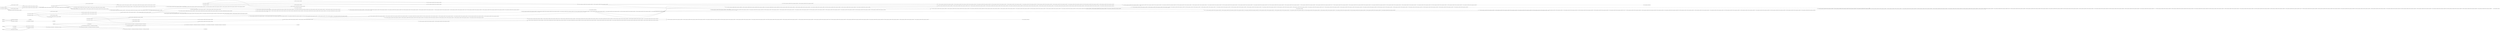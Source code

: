 digraph g {
    // header
    rankdir=LR;
    margin=0.01;
    node [shape="plaintext"];
    edge [arrowhead="diamond"];
    // circuit 
    and4002 [label="(not(full_adderA) and full_adderB)", image="../../gates/and_noleads.png"];
    and4012 [label="(not(full_adderB) and full_adderA)", image="../../gates/and_noleads.png"];
    and4039 [label="(((not(full_adderA) and full_adderB) or (not(full_adderB) and full_adderA)) and not(full_adderCin))", image="../../gates/and_noleads.png"];
    and4082 [label="(not(((not(full_adderA) and full_adderB) or (not(full_adderB) and full_adderA))) and full_adderCin)", image="../../gates/and_noleads.png"];
    and4298 [label="(((not(full_adderA) and full_adderB) or (not(full_adderB) and full_adderA)) and full_adderCin)", image="../../gates/and_noleads.png"];
    and4307 [label="(full_adderA and full_adderB)", image="../../gates/and_noleads.png"];
    and4353 [label="(half_adderA and half_adderB)", image="../../gates/and_noleads.png"];
    and4746 [label="(not(four_bit_ripple_carry_adderb0) and four_bit_ripple_carry_addera0)", image="../../gates/and_noleads.png"];
    and4773 [label="(((not(four_bit_ripple_carry_addera0) and four_bit_ripple_carry_adderb0) or (not(four_bit_ripple_carry_adderb0) and four_bit_ripple_carry_addera0)) and not(four_bit_ripple_carry_adderCin))", image="../../gates/and_noleads.png"];
    and4783 [label="(not(four_bit_ripple_carry_addera0) and four_bit_ripple_carry_adderb0)", image="../../gates/and_noleads.png"];
    and4816 [label="(not(((not(four_bit_ripple_carry_addera0) and four_bit_ripple_carry_adderb0) or (not(four_bit_ripple_carry_adderb0) and four_bit_ripple_carry_addera0))) and four_bit_ripple_carry_adderCin)", image="../../gates/and_noleads.png"];
    and5032 [label="(((not(four_bit_ripple_carry_addera0) and four_bit_ripple_carry_adderb0) or (not(four_bit_ripple_carry_adderb0) and four_bit_ripple_carry_addera0)) and four_bit_ripple_carry_adderCin)", image="../../gates/and_noleads.png"];
    and5041 [label="(four_bit_ripple_carry_addera0 and four_bit_ripple_carry_adderb0)", image="../../gates/and_noleads.png"];
    and5417 [label="(not(four_bit_ripple_carry_addera1) and four_bit_ripple_carry_adderb1)", image="../../gates/and_noleads.png"];
    and5427 [label="(not(four_bit_ripple_carry_adderb1) and four_bit_ripple_carry_addera1)", image="../../gates/and_noleads.png"];
    and5675 [label="(four_bit_ripple_carry_addera1 and four_bit_ripple_carry_adderb1)", image="../../gates/and_noleads.png"];
    and6264 [label="(not(four_bit_ripple_carry_addera2) and four_bit_ripple_carry_adderb2)", image="../../gates/and_noleads.png"];
    and6274 [label="(not(four_bit_ripple_carry_adderb2) and four_bit_ripple_carry_addera2)", image="../../gates/and_noleads.png"];
    and6309 [label="(four_bit_ripple_carry_addera2 and four_bit_ripple_carry_adderb2)", image="../../gates/and_noleads.png"];
    and6898 [label="(not(four_bit_ripple_carry_addera3) and four_bit_ripple_carry_adderb3)", image="../../gates/and_noleads.png"];
    and6908 [label="(not(four_bit_ripple_carry_adderb3) and four_bit_ripple_carry_addera3)", image="../../gates/and_noleads.png"];
    and6943 [label="(four_bit_ripple_carry_addera3 and four_bit_ripple_carry_adderb3)", image="../../gates/and_noleads.png"];
    and6965 [label="(((((not(four_bit_ripple_carry_addera0) and four_bit_ripple_carry_adderb0) or (not(four_bit_ripple_carry_adderb0) and four_bit_ripple_carry_addera0)) and four_bit_ripple_carry_adderCin) or (four_bit_ripple_carry_addera0 and four_bit_ripple_carry_adderb0)) and ((not(four_bit_ripple_carry_addera1) and four_bit_ripple_carry_adderb1) or (not(four_bit_ripple_carry_adderb1) and four_bit_ripple_carry_addera1)))", image="../../gates/and_noleads.png"];
    and6967 [label="(((((((not(four_bit_ripple_carry_addera0) and four_bit_ripple_carry_adderb0) or (not(four_bit_ripple_carry_adderb0) and four_bit_ripple_carry_addera0)) and four_bit_ripple_carry_adderCin) or (four_bit_ripple_carry_addera0 and four_bit_ripple_carry_adderb0)) and ((not(four_bit_ripple_carry_addera1) and four_bit_ripple_carry_adderb1) or (not(four_bit_ripple_carry_adderb1) and four_bit_ripple_carry_addera1))) or (four_bit_ripple_carry_addera1 and four_bit_ripple_carry_adderb1)) and ((not(four_bit_ripple_carry_addera2) and four_bit_ripple_carry_adderb2) or (not(four_bit_ripple_carry_adderb2) and four_bit_ripple_carry_addera2)))", image="../../gates/and_noleads.png"];
    and6972 [label="(((not(four_bit_ripple_carry_addera1) and four_bit_ripple_carry_adderb1) or (not(four_bit_ripple_carry_adderb1) and four_bit_ripple_carry_addera1)) and not(((((not(four_bit_ripple_carry_addera0) and four_bit_ripple_carry_adderb0) or (not(four_bit_ripple_carry_adderb0) and four_bit_ripple_carry_addera0)) and four_bit_ripple_carry_adderCin) or (four_bit_ripple_carry_addera0 and four_bit_ripple_carry_adderb0))))", image="../../gates/and_noleads.png"];
    and6973 [label="(((((not(four_bit_ripple_carry_addera0) and four_bit_ripple_carry_adderb0) or (not(four_bit_ripple_carry_adderb0) and four_bit_ripple_carry_addera0)) and four_bit_ripple_carry_adderCin) or (four_bit_ripple_carry_addera0 and four_bit_ripple_carry_adderb0)) and not(((not(four_bit_ripple_carry_addera1) and four_bit_ripple_carry_adderb1) or (not(four_bit_ripple_carry_adderb1) and four_bit_ripple_carry_addera1))))", image="../../gates/and_noleads.png"];
    and6976 [label="(((not(four_bit_ripple_carry_addera2) and four_bit_ripple_carry_adderb2) or (not(four_bit_ripple_carry_adderb2) and four_bit_ripple_carry_addera2)) and not(((((((not(four_bit_ripple_carry_addera0) and four_bit_ripple_carry_adderb0) or (not(four_bit_ripple_carry_adderb0) and four_bit_ripple_carry_addera0)) and four_bit_ripple_carry_adderCin) or (four_bit_ripple_carry_addera0 and four_bit_ripple_carry_adderb0)) and ((not(four_bit_ripple_carry_addera1) and four_bit_ripple_carry_adderb1) or (not(four_bit_ripple_carry_adderb1) and four_bit_ripple_carry_addera1))) or (four_bit_ripple_carry_addera1 and four_bit_ripple_carry_adderb1))))", image="../../gates/and_noleads.png"];
    and6977 [label="(((((((not(four_bit_ripple_carry_addera0) and four_bit_ripple_carry_adderb0) or (not(four_bit_ripple_carry_adderb0) and four_bit_ripple_carry_addera0)) and four_bit_ripple_carry_adderCin) or (four_bit_ripple_carry_addera0 and four_bit_ripple_carry_adderb0)) and ((not(four_bit_ripple_carry_addera1) and four_bit_ripple_carry_adderb1) or (not(four_bit_ripple_carry_adderb1) and four_bit_ripple_carry_addera1))) or (four_bit_ripple_carry_addera1 and four_bit_ripple_carry_adderb1)) and not(((not(four_bit_ripple_carry_addera2) and four_bit_ripple_carry_adderb2) or (not(four_bit_ripple_carry_adderb2) and four_bit_ripple_carry_addera2))))", image="../../gates/and_noleads.png"];
    and6980 [label="(((not(four_bit_ripple_carry_addera3) and four_bit_ripple_carry_adderb3) or (not(four_bit_ripple_carry_adderb3) and four_bit_ripple_carry_addera3)) and not(((((((((not(four_bit_ripple_carry_addera0) and four_bit_ripple_carry_adderb0) or (not(four_bit_ripple_carry_adderb0) and four_bit_ripple_carry_addera0)) and four_bit_ripple_carry_adderCin) or (four_bit_ripple_carry_addera0 and four_bit_ripple_carry_adderb0)) and ((not(four_bit_ripple_carry_addera1) and four_bit_ripple_carry_adderb1) or (not(four_bit_ripple_carry_adderb1) and four_bit_ripple_carry_addera1))) or (four_bit_ripple_carry_addera1 and four_bit_ripple_carry_adderb1)) and ((not(four_bit_ripple_carry_addera2) and four_bit_ripple_carry_adderb2) or (not(four_bit_ripple_carry_adderb2) and four_bit_ripple_carry_addera2))) or (four_bit_ripple_carry_addera2 and four_bit_ripple_carry_adderb2))))", image="../../gates/and_noleads.png"];
    and6981 [label="(((((((((not(four_bit_ripple_carry_addera0) and four_bit_ripple_carry_adderb0) or (not(four_bit_ripple_carry_adderb0) and four_bit_ripple_carry_addera0)) and four_bit_ripple_carry_adderCin) or (four_bit_ripple_carry_addera0 and four_bit_ripple_carry_adderb0)) and ((not(four_bit_ripple_carry_addera1) and four_bit_ripple_carry_adderb1) or (not(four_bit_ripple_carry_adderb1) and four_bit_ripple_carry_addera1))) or (four_bit_ripple_carry_addera1 and four_bit_ripple_carry_adderb1)) and ((not(four_bit_ripple_carry_addera2) and four_bit_ripple_carry_adderb2) or (not(four_bit_ripple_carry_adderb2) and four_bit_ripple_carry_addera2))) or (four_bit_ripple_carry_addera2 and four_bit_ripple_carry_adderb2)) and not(((not(four_bit_ripple_carry_addera3) and four_bit_ripple_carry_adderb3) or (not(four_bit_ripple_carry_adderb3) and four_bit_ripple_carry_addera3))))", image="../../gates/and_noleads.png"];
    and6987 [label="(((((((((not(four_bit_ripple_carry_addera0) and four_bit_ripple_carry_adderb0) or (not(four_bit_ripple_carry_adderb0) and four_bit_ripple_carry_addera0)) and four_bit_ripple_carry_adderCin) or (four_bit_ripple_carry_addera0 and four_bit_ripple_carry_adderb0)) and ((not(four_bit_ripple_carry_addera1) and four_bit_ripple_carry_adderb1) or (not(four_bit_ripple_carry_adderb1) and four_bit_ripple_carry_addera1))) or (four_bit_ripple_carry_addera1 and four_bit_ripple_carry_adderb1)) and ((not(four_bit_ripple_carry_addera2) and four_bit_ripple_carry_adderb2) or (not(four_bit_ripple_carry_adderb2) and four_bit_ripple_carry_addera2))) or (four_bit_ripple_carry_addera2 and four_bit_ripple_carry_adderb2)) and ((not(four_bit_ripple_carry_addera3) and four_bit_ripple_carry_adderb3) or (not(four_bit_ripple_carry_adderb3) and four_bit_ripple_carry_addera3)))", image="../../gates/and_noleads.png"];
    and6990 [label="(((((((((not(four_bit_ripple_carry_addera0) and four_bit_ripple_carry_adderb0) or (not(four_bit_ripple_carry_adderb0) and four_bit_ripple_carry_addera0)) and four_bit_ripple_carry_adderCin) or (four_bit_ripple_carry_addera0 and four_bit_ripple_carry_adderb0)) and ((not(four_bit_ripple_carry_addera1) and four_bit_ripple_carry_adderb1) or (not(four_bit_ripple_carry_adderb1) and four_bit_ripple_carry_addera1))) or (four_bit_ripple_carry_addera1 and four_bit_ripple_carry_adderb1)) and ((not(four_bit_ripple_carry_addera2) and four_bit_ripple_carry_adderb2) or (not(four_bit_ripple_carry_adderb2) and four_bit_ripple_carry_addera2))) or (four_bit_ripple_carry_addera2 and four_bit_ripple_carry_adderb2)) and not(((((((((((not(four_bit_ripple_carry_addera0) and four_bit_ripple_carry_adderb0) or (not(four_bit_ripple_carry_adderb0) and four_bit_ripple_carry_addera0)) and four_bit_ripple_carry_adderCin) or (four_bit_ripple_carry_addera0 and four_bit_ripple_carry_adderb0)) and ((not(four_bit_ripple_carry_addera1) and four_bit_ripple_carry_adderb1) or (not(four_bit_ripple_carry_adderb1) and four_bit_ripple_carry_addera1))) or (four_bit_ripple_carry_addera1 and four_bit_ripple_carry_adderb1)) and ((not(four_bit_ripple_carry_addera2) and four_bit_ripple_carry_adderb2) or (not(four_bit_ripple_carry_adderb2) and four_bit_ripple_carry_addera2))) or (four_bit_ripple_carry_addera2 and four_bit_ripple_carry_adderb2)) and ((not(four_bit_ripple_carry_addera3) and four_bit_ripple_carry_adderb3) or (not(four_bit_ripple_carry_adderb3) and four_bit_ripple_carry_addera3))) or (four_bit_ripple_carry_addera3 and four_bit_ripple_carry_adderb3))))", image="../../gates/and_noleads.png"];
    and6996 [label="(((((((((((not(four_bit_ripple_carry_addera0) and four_bit_ripple_carry_adderb0) or (not(four_bit_ripple_carry_adderb0) and four_bit_ripple_carry_addera0)) and four_bit_ripple_carry_adderCin) or (four_bit_ripple_carry_addera0 and four_bit_ripple_carry_adderb0)) and ((not(four_bit_ripple_carry_addera1) and four_bit_ripple_carry_adderb1) or (not(four_bit_ripple_carry_adderb1) and four_bit_ripple_carry_addera1))) or (four_bit_ripple_carry_addera1 and four_bit_ripple_carry_adderb1)) and ((not(four_bit_ripple_carry_addera2) and four_bit_ripple_carry_adderb2) or (not(four_bit_ripple_carry_adderb2) and four_bit_ripple_carry_addera2))) or (four_bit_ripple_carry_addera2 and four_bit_ripple_carry_adderb2)) and ((not(four_bit_ripple_carry_addera3) and four_bit_ripple_carry_adderb3) or (not(four_bit_ripple_carry_adderb3) and four_bit_ripple_carry_addera3))) or (four_bit_ripple_carry_addera3 and four_bit_ripple_carry_adderb3)) and not(((((((((not(four_bit_ripple_carry_addera0) and four_bit_ripple_carry_adderb0) or (not(four_bit_ripple_carry_adderb0) and four_bit_ripple_carry_addera0)) and four_bit_ripple_carry_adderCin) or (four_bit_ripple_carry_addera0 and four_bit_ripple_carry_adderb0)) and ((not(four_bit_ripple_carry_addera1) and four_bit_ripple_carry_adderb1) or (not(four_bit_ripple_carry_adderb1) and four_bit_ripple_carry_addera1))) or (four_bit_ripple_carry_addera1 and four_bit_ripple_carry_adderb1)) and ((not(four_bit_ripple_carry_addera2) and four_bit_ripple_carry_adderb2) or (not(four_bit_ripple_carry_adderb2) and four_bit_ripple_carry_addera2))) or (four_bit_ripple_carry_addera2 and four_bit_ripple_carry_adderb2))))", image="../../gates/and_noleads.png"];
    not4027 [label="not(full_adderCin)", image="../../gates/not_noleads.png"];
    not4041 [label="not(full_adderA)", image="../../gates/not_noleads.png"];
    not4074 [label="not(((not(full_adderA) and full_adderB) or (not(full_adderB) and full_adderA)))", image="../../gates/not_noleads.png"];
    not4264 [label="not(full_adderB)", image="../../gates/not_noleads.png"];
    not4344 [label="not((half_adderA or half_adderB))", image="../../gates/not_noleads.png"];
    not4761 [label="not(four_bit_ripple_carry_adderCin)", image="../../gates/not_noleads.png"];
    not4785 [label="not(four_bit_ripple_carry_adderb0)", image="../../gates/not_noleads.png"];
    not4808 [label="not(((not(four_bit_ripple_carry_addera0) and four_bit_ripple_carry_adderb0) or (not(four_bit_ripple_carry_adderb0) and four_bit_ripple_carry_addera0)))", image="../../gates/not_noleads.png"];
    not4988 [label="not(four_bit_ripple_carry_addera0)", image="../../gates/not_noleads.png"];
    not5409 [label="not(four_bit_ripple_carry_addera1)", image="../../gates/not_noleads.png"];
    not5442 [label="not(((not(four_bit_ripple_carry_addera1) and four_bit_ripple_carry_adderb1) or (not(four_bit_ripple_carry_adderb1) and four_bit_ripple_carry_addera1)))", image="../../gates/not_noleads.png"];
    not5632 [label="not(four_bit_ripple_carry_adderb1)", image="../../gates/not_noleads.png"];
    not6006 [label="not(four_bit_ripple_carry_adderb2)", image="../../gates/not_noleads.png"];
    not6043 [label="not(four_bit_ripple_carry_addera2)", image="../../gates/not_noleads.png"];
    not6076 [label="not(((not(four_bit_ripple_carry_addera2) and four_bit_ripple_carry_adderb2) or (not(four_bit_ripple_carry_adderb2) and four_bit_ripple_carry_addera2)))", image="../../gates/not_noleads.png"];
    not6640 [label="not(four_bit_ripple_carry_adderb3)", image="../../gates/not_noleads.png"];
    not6710 [label="not(((not(four_bit_ripple_carry_addera3) and four_bit_ripple_carry_adderb3) or (not(four_bit_ripple_carry_adderb3) and four_bit_ripple_carry_addera3)))", image="../../gates/not_noleads.png"];
    not6890 [label="not(four_bit_ripple_carry_addera3)", image="../../gates/not_noleads.png"];
    not6971 [label="not(((((not(four_bit_ripple_carry_addera0) and four_bit_ripple_carry_adderb0) or (not(four_bit_ripple_carry_adderb0) and four_bit_ripple_carry_addera0)) and four_bit_ripple_carry_adderCin) or (four_bit_ripple_carry_addera0 and four_bit_ripple_carry_adderb0)))", image="../../gates/not_noleads.png"];
    not6975 [label="not(((((((not(four_bit_ripple_carry_addera0) and four_bit_ripple_carry_adderb0) or (not(four_bit_ripple_carry_adderb0) and four_bit_ripple_carry_addera0)) and four_bit_ripple_carry_adderCin) or (four_bit_ripple_carry_addera0 and four_bit_ripple_carry_adderb0)) and ((not(four_bit_ripple_carry_addera1) and four_bit_ripple_carry_adderb1) or (not(four_bit_ripple_carry_adderb1) and four_bit_ripple_carry_addera1))) or (four_bit_ripple_carry_addera1 and four_bit_ripple_carry_adderb1)))", image="../../gates/not_noleads.png"];
    not6989 [label="not(((((((((((not(four_bit_ripple_carry_addera0) and four_bit_ripple_carry_adderb0) or (not(four_bit_ripple_carry_adderb0) and four_bit_ripple_carry_addera0)) and four_bit_ripple_carry_adderCin) or (four_bit_ripple_carry_addera0 and four_bit_ripple_carry_adderb0)) and ((not(four_bit_ripple_carry_addera1) and four_bit_ripple_carry_adderb1) or (not(four_bit_ripple_carry_adderb1) and four_bit_ripple_carry_addera1))) or (four_bit_ripple_carry_addera1 and four_bit_ripple_carry_adderb1)) and ((not(four_bit_ripple_carry_addera2) and four_bit_ripple_carry_adderb2) or (not(four_bit_ripple_carry_adderb2) and four_bit_ripple_carry_addera2))) or (four_bit_ripple_carry_addera2 and four_bit_ripple_carry_adderb2)) and ((not(four_bit_ripple_carry_addera3) and four_bit_ripple_carry_adderb3) or (not(four_bit_ripple_carry_adderb3) and four_bit_ripple_carry_addera3))) or (four_bit_ripple_carry_addera3 and four_bit_ripple_carry_adderb3)))", image="../../gates/not_noleads.png"];
    not6995 [label="not(((((((((not(four_bit_ripple_carry_addera0) and four_bit_ripple_carry_adderb0) or (not(four_bit_ripple_carry_adderb0) and four_bit_ripple_carry_addera0)) and four_bit_ripple_carry_adderCin) or (four_bit_ripple_carry_addera0 and four_bit_ripple_carry_adderb0)) and ((not(four_bit_ripple_carry_addera1) and four_bit_ripple_carry_adderb1) or (not(four_bit_ripple_carry_adderb1) and four_bit_ripple_carry_addera1))) or (four_bit_ripple_carry_addera1 and four_bit_ripple_carry_adderb1)) and ((not(four_bit_ripple_carry_addera2) and four_bit_ripple_carry_adderb2) or (not(four_bit_ripple_carry_adderb2) and four_bit_ripple_carry_addera2))) or (four_bit_ripple_carry_addera2 and four_bit_ripple_carry_adderb2)))", image="../../gates/not_noleads.png"];
    or4025 [label="((not(full_adderA) and full_adderB) or (not(full_adderB) and full_adderA))", image="../../gates/or_noleads.png"];
    or4097 [label="((((not(full_adderA) and full_adderB) or (not(full_adderB) and full_adderA)) and not(full_adderCin)) or (not(((not(full_adderA) and full_adderB) or (not(full_adderB) and full_adderA))) and full_adderCin))", image="../../gates/or_noleads.png"];
    or4322 [label="((((not(full_adderA) and full_adderB) or (not(full_adderB) and full_adderA)) and full_adderCin) or (full_adderA and full_adderB))", image="../../gates/or_noleads.png"];
    or4342 [label="(half_adderA or half_adderB)", image="../../gates/or_noleads.png"];
    or4806 [label="((not(four_bit_ripple_carry_addera0) and four_bit_ripple_carry_adderb0) or (not(four_bit_ripple_carry_adderb0) and four_bit_ripple_carry_addera0))", image="../../gates/or_noleads.png"];
    or4831 [label="((((not(four_bit_ripple_carry_addera0) and four_bit_ripple_carry_adderb0) or (not(four_bit_ripple_carry_adderb0) and four_bit_ripple_carry_addera0)) and not(four_bit_ripple_carry_adderCin)) or (not(((not(four_bit_ripple_carry_addera0) and four_bit_ripple_carry_adderb0) or (not(four_bit_ripple_carry_adderb0) and four_bit_ripple_carry_addera0))) and four_bit_ripple_carry_adderCin))", image="../../gates/or_noleads.png"];
    or5056 [label="((((not(four_bit_ripple_carry_addera0) and four_bit_ripple_carry_adderb0) or (not(four_bit_ripple_carry_adderb0) and four_bit_ripple_carry_addera0)) and four_bit_ripple_carry_adderCin) or (four_bit_ripple_carry_addera0 and four_bit_ripple_carry_adderb0))", image="../../gates/or_noleads.png"];
    or5393 [label="((not(four_bit_ripple_carry_addera1) and four_bit_ripple_carry_adderb1) or (not(four_bit_ripple_carry_adderb1) and four_bit_ripple_carry_addera1))", image="../../gates/or_noleads.png"];
    or6027 [label="((not(four_bit_ripple_carry_addera2) and four_bit_ripple_carry_adderb2) or (not(four_bit_ripple_carry_adderb2) and four_bit_ripple_carry_addera2))", image="../../gates/or_noleads.png"];
    or6708 [label="((not(four_bit_ripple_carry_addera3) and four_bit_ripple_carry_adderb3) or (not(four_bit_ripple_carry_adderb3) and four_bit_ripple_carry_addera3))", image="../../gates/or_noleads.png"];
    or6966 [label="((((((not(four_bit_ripple_carry_addera0) and four_bit_ripple_carry_adderb0) or (not(four_bit_ripple_carry_adderb0) and four_bit_ripple_carry_addera0)) and four_bit_ripple_carry_adderCin) or (four_bit_ripple_carry_addera0 and four_bit_ripple_carry_adderb0)) and ((not(four_bit_ripple_carry_addera1) and four_bit_ripple_carry_adderb1) or (not(four_bit_ripple_carry_adderb1) and four_bit_ripple_carry_addera1))) or (four_bit_ripple_carry_addera1 and four_bit_ripple_carry_adderb1))", image="../../gates/or_noleads.png"];
    or6974 [label="((((((not(four_bit_ripple_carry_addera0) and four_bit_ripple_carry_adderb0) or (not(four_bit_ripple_carry_adderb0) and four_bit_ripple_carry_addera0)) and four_bit_ripple_carry_adderCin) or (four_bit_ripple_carry_addera0 and four_bit_ripple_carry_adderb0)) and not(((not(four_bit_ripple_carry_addera1) and four_bit_ripple_carry_adderb1) or (not(four_bit_ripple_carry_adderb1) and four_bit_ripple_carry_addera1)))) or (((not(four_bit_ripple_carry_addera1) and four_bit_ripple_carry_adderb1) or (not(four_bit_ripple_carry_adderb1) and four_bit_ripple_carry_addera1)) and not(((((not(four_bit_ripple_carry_addera0) and four_bit_ripple_carry_adderb0) or (not(four_bit_ripple_carry_adderb0) and four_bit_ripple_carry_addera0)) and four_bit_ripple_carry_adderCin) or (four_bit_ripple_carry_addera0 and four_bit_ripple_carry_adderb0)))))", image="../../gates/or_noleads.png"];
    or6978 [label="((((((((not(four_bit_ripple_carry_addera0) and four_bit_ripple_carry_adderb0) or (not(four_bit_ripple_carry_adderb0) and four_bit_ripple_carry_addera0)) and four_bit_ripple_carry_adderCin) or (four_bit_ripple_carry_addera0 and four_bit_ripple_carry_adderb0)) and ((not(four_bit_ripple_carry_addera1) and four_bit_ripple_carry_adderb1) or (not(four_bit_ripple_carry_adderb1) and four_bit_ripple_carry_addera1))) or (four_bit_ripple_carry_addera1 and four_bit_ripple_carry_adderb1)) and not(((not(four_bit_ripple_carry_addera2) and four_bit_ripple_carry_adderb2) or (not(four_bit_ripple_carry_adderb2) and four_bit_ripple_carry_addera2)))) or (((not(four_bit_ripple_carry_addera2) and four_bit_ripple_carry_adderb2) or (not(four_bit_ripple_carry_adderb2) and four_bit_ripple_carry_addera2)) and not(((((((not(four_bit_ripple_carry_addera0) and four_bit_ripple_carry_adderb0) or (not(four_bit_ripple_carry_adderb0) and four_bit_ripple_carry_addera0)) and four_bit_ripple_carry_adderCin) or (four_bit_ripple_carry_addera0 and four_bit_ripple_carry_adderb0)) and ((not(four_bit_ripple_carry_addera1) and four_bit_ripple_carry_adderb1) or (not(four_bit_ripple_carry_adderb1) and four_bit_ripple_carry_addera1))) or (four_bit_ripple_carry_addera1 and four_bit_ripple_carry_adderb1)))))", image="../../gates/or_noleads.png"];
    or6982 [label="((((((((((not(four_bit_ripple_carry_addera0) and four_bit_ripple_carry_adderb0) or (not(four_bit_ripple_carry_adderb0) and four_bit_ripple_carry_addera0)) and four_bit_ripple_carry_adderCin) or (four_bit_ripple_carry_addera0 and four_bit_ripple_carry_adderb0)) and ((not(four_bit_ripple_carry_addera1) and four_bit_ripple_carry_adderb1) or (not(four_bit_ripple_carry_adderb1) and four_bit_ripple_carry_addera1))) or (four_bit_ripple_carry_addera1 and four_bit_ripple_carry_adderb1)) and ((not(four_bit_ripple_carry_addera2) and four_bit_ripple_carry_adderb2) or (not(four_bit_ripple_carry_adderb2) and four_bit_ripple_carry_addera2))) or (four_bit_ripple_carry_addera2 and four_bit_ripple_carry_adderb2)) and not(((not(four_bit_ripple_carry_addera3) and four_bit_ripple_carry_adderb3) or (not(four_bit_ripple_carry_adderb3) and four_bit_ripple_carry_addera3)))) or (((not(four_bit_ripple_carry_addera3) and four_bit_ripple_carry_adderb3) or (not(four_bit_ripple_carry_adderb3) and four_bit_ripple_carry_addera3)) and not(((((((((not(four_bit_ripple_carry_addera0) and four_bit_ripple_carry_adderb0) or (not(four_bit_ripple_carry_adderb0) and four_bit_ripple_carry_addera0)) and four_bit_ripple_carry_adderCin) or (four_bit_ripple_carry_addera0 and four_bit_ripple_carry_adderb0)) and ((not(four_bit_ripple_carry_addera1) and four_bit_ripple_carry_adderb1) or (not(four_bit_ripple_carry_adderb1) and four_bit_ripple_carry_addera1))) or (four_bit_ripple_carry_addera1 and four_bit_ripple_carry_adderb1)) and ((not(four_bit_ripple_carry_addera2) and four_bit_ripple_carry_adderb2) or (not(four_bit_ripple_carry_adderb2) and four_bit_ripple_carry_addera2))) or (four_bit_ripple_carry_addera2 and four_bit_ripple_carry_adderb2)))))", image="../../gates/or_noleads.png"];
    or6984 [label="((((((((((not(four_bit_ripple_carry_addera0) and four_bit_ripple_carry_adderb0) or (not(four_bit_ripple_carry_adderb0) and four_bit_ripple_carry_addera0)) and four_bit_ripple_carry_adderCin) or (four_bit_ripple_carry_addera0 and four_bit_ripple_carry_adderb0)) and ((not(four_bit_ripple_carry_addera1) and four_bit_ripple_carry_adderb1) or (not(four_bit_ripple_carry_adderb1) and four_bit_ripple_carry_addera1))) or (four_bit_ripple_carry_addera1 and four_bit_ripple_carry_adderb1)) and ((not(four_bit_ripple_carry_addera2) and four_bit_ripple_carry_adderb2) or (not(four_bit_ripple_carry_adderb2) and four_bit_ripple_carry_addera2))) or (four_bit_ripple_carry_addera2 and four_bit_ripple_carry_adderb2)) and ((not(four_bit_ripple_carry_addera3) and four_bit_ripple_carry_adderb3) or (not(four_bit_ripple_carry_adderb3) and four_bit_ripple_carry_addera3))) or (four_bit_ripple_carry_addera3 and four_bit_ripple_carry_adderb3))", image="../../gates/or_noleads.png"];
    or6994 [label="((((((((not(four_bit_ripple_carry_addera0) and four_bit_ripple_carry_adderb0) or (not(four_bit_ripple_carry_adderb0) and four_bit_ripple_carry_addera0)) and four_bit_ripple_carry_adderCin) or (four_bit_ripple_carry_addera0 and four_bit_ripple_carry_adderb0)) and ((not(four_bit_ripple_carry_addera1) and four_bit_ripple_carry_adderb1) or (not(four_bit_ripple_carry_adderb1) and four_bit_ripple_carry_addera1))) or (four_bit_ripple_carry_addera1 and four_bit_ripple_carry_adderb1)) and ((not(four_bit_ripple_carry_addera2) and four_bit_ripple_carry_adderb2) or (not(four_bit_ripple_carry_adderb2) and four_bit_ripple_carry_addera2))) or (four_bit_ripple_carry_addera2 and four_bit_ripple_carry_adderb2))", image="../../gates/or_noleads.png"];
    or6997 [label="((((((((((((not(four_bit_ripple_carry_addera0) and four_bit_ripple_carry_adderb0) or (not(four_bit_ripple_carry_adderb0) and four_bit_ripple_carry_addera0)) and four_bit_ripple_carry_adderCin) or (four_bit_ripple_carry_addera0 and four_bit_ripple_carry_adderb0)) and ((not(four_bit_ripple_carry_addera1) and four_bit_ripple_carry_adderb1) or (not(four_bit_ripple_carry_adderb1) and four_bit_ripple_carry_addera1))) or (four_bit_ripple_carry_addera1 and four_bit_ripple_carry_adderb1)) and ((not(four_bit_ripple_carry_addera2) and four_bit_ripple_carry_adderb2) or (not(four_bit_ripple_carry_adderb2) and four_bit_ripple_carry_addera2))) or (four_bit_ripple_carry_addera2 and four_bit_ripple_carry_adderb2)) and ((not(four_bit_ripple_carry_addera3) and four_bit_ripple_carry_adderb3) or (not(four_bit_ripple_carry_adderb3) and four_bit_ripple_carry_addera3))) or (four_bit_ripple_carry_addera3 and four_bit_ripple_carry_adderb3)) and not(((((((((not(four_bit_ripple_carry_addera0) and four_bit_ripple_carry_adderb0) or (not(four_bit_ripple_carry_adderb0) and four_bit_ripple_carry_addera0)) and four_bit_ripple_carry_adderCin) or (four_bit_ripple_carry_addera0 and four_bit_ripple_carry_adderb0)) and ((not(four_bit_ripple_carry_addera1) and four_bit_ripple_carry_adderb1) or (not(four_bit_ripple_carry_adderb1) and four_bit_ripple_carry_addera1))) or (four_bit_ripple_carry_addera1 and four_bit_ripple_carry_adderb1)) and ((not(four_bit_ripple_carry_addera2) and four_bit_ripple_carry_adderb2) or (not(four_bit_ripple_carry_adderb2) and four_bit_ripple_carry_addera2))) or (four_bit_ripple_carry_addera2 and four_bit_ripple_carry_adderb2)))) or (((((((((not(four_bit_ripple_carry_addera0) and four_bit_ripple_carry_adderb0) or (not(four_bit_ripple_carry_adderb0) and four_bit_ripple_carry_addera0)) and four_bit_ripple_carry_adderCin) or (four_bit_ripple_carry_addera0 and four_bit_ripple_carry_adderb0)) and ((not(four_bit_ripple_carry_addera1) and four_bit_ripple_carry_adderb1) or (not(four_bit_ripple_carry_adderb1) and four_bit_ripple_carry_addera1))) or (four_bit_ripple_carry_addera1 and four_bit_ripple_carry_adderb1)) and ((not(four_bit_ripple_carry_addera2) and four_bit_ripple_carry_adderb2) or (not(four_bit_ripple_carry_adderb2) and four_bit_ripple_carry_addera2))) or (four_bit_ripple_carry_addera2 and four_bit_ripple_carry_adderb2)) and not(((((((((((not(four_bit_ripple_carry_addera0) and four_bit_ripple_carry_adderb0) or (not(four_bit_ripple_carry_adderb0) and four_bit_ripple_carry_addera0)) and four_bit_ripple_carry_adderCin) or (four_bit_ripple_carry_addera0 and four_bit_ripple_carry_adderb0)) and ((not(four_bit_ripple_carry_addera1) and four_bit_ripple_carry_adderb1) or (not(four_bit_ripple_carry_adderb1) and four_bit_ripple_carry_addera1))) or (four_bit_ripple_carry_addera1 and four_bit_ripple_carry_adderb1)) and ((not(four_bit_ripple_carry_addera2) and four_bit_ripple_carry_adderb2) or (not(four_bit_ripple_carry_adderb2) and four_bit_ripple_carry_addera2))) or (four_bit_ripple_carry_addera2 and four_bit_ripple_carry_adderb2)) and ((not(four_bit_ripple_carry_addera3) and four_bit_ripple_carry_adderb3) or (not(four_bit_ripple_carry_adderb3) and four_bit_ripple_carry_addera3))) or (four_bit_ripple_carry_addera3 and four_bit_ripple_carry_adderb3)))))", image="../../gates/or_noleads.png"];
    var3459[label="full_adderS"];
    var3482[label="full_adderCin"];
    var3485[label="full_adderCout"];
    var3490[label="full_adderA"];
    var3498[label="full_adderB"];
    var3501[label="half_adderS"];
    var3502[label="half_adderA"];
    var3506[label="half_adderC"];
    var3508[label="half_adderB"];
    var3510[label="four_bit_ripple_carry_adderV"];
    var3520[label="four_bit_ripple_carry_adderCout"];
    var3522[label="four_bit_ripple_carry_addersum0"];
    var3549[label="four_bit_ripple_carry_addera0"];
    var3550[label="four_bit_ripple_carry_adderb0"];
    var3558[label="four_bit_ripple_carry_adderCin"];
    var3564[label="four_bit_ripple_carry_addersum1"];
    var3591[label="four_bit_ripple_carry_addera1"];
    var3603[label="four_bit_ripple_carry_adderb1"];
    var3606[label="four_bit_ripple_carry_addersum2"];
    var3611[label="four_bit_ripple_carry_addera2"];
    var3639[label="four_bit_ripple_carry_adderb2"];
    var3648[label="four_bit_ripple_carry_addersum3"];
    var3653[label="four_bit_ripple_carry_addera3"];
    var3687[label="four_bit_ripple_carry_adderb3"];

    var3549 -> not4988 ;
    not4988 -> and4783 ;
    var3550 -> and4783 ;
    var3550 -> not4785 ;
    not4785 -> and4746 ;
    var3549 -> and4746 ;
    and4783 -> or4806 ;
    and4746 -> or4806 ;
    or4806 -> and5032 ;
    var3558 -> and5032 ;
    var3549 -> and5041 ;
    var3550 -> and5041 ;
    and5032 -> or5056 ;
    and5041 -> or5056 ;
    var3591 -> not5409 ;
    not5409 -> and5417 ;
    var3603 -> and5417 ;
    var3603 -> not5632 ;
    not5632 -> and5427 ;
    var3591 -> and5427 ;
    and5417 -> or5393 ;
    and5427 -> or5393 ;
    or5056 -> and6965 ;
    or5393 -> and6965 ;
    var3591 -> and5675 ;
    var3603 -> and5675 ;
    and6965 -> or6966 ;
    and5675 -> or6966 ;
    var3611 -> not6043 ;
    not6043 -> and6264 ;
    var3639 -> and6264 ;
    var3639 -> not6006 ;
    not6006 -> and6274 ;
    var3611 -> and6274 ;
    and6264 -> or6027 ;
    and6274 -> or6027 ;
    or6966 -> and6967 ;
    or6027 -> and6967 ;
    var3611 -> and6309 ;
    var3639 -> and6309 ;
    and6967 -> or6994 ;
    and6309 -> or6994 ;
    var3653 -> not6890 ;
    not6890 -> and6898 ;
    var3687 -> and6898 ;
    var3687 -> not6640 ;
    not6640 -> and6908 ;
    var3653 -> and6908 ;
    and6898 -> or6708 ;
    and6908 -> or6708 ;
    or6994 -> and6987 ;
    or6708 -> and6987 ;
    var3653 -> and6943 ;
    var3687 -> and6943 ;
    and6987 -> or6984 ;
    and6943 -> or6984 ;
    or6994 -> not6995 ;
    or6984 -> and6996 ;
    not6995 -> and6996 ;
    or6984 -> not6989 ;
    or6994 -> and6990 ;
    not6989 -> and6990 ;
    and6996 -> or6997 ;
    and6990 -> or6997 ;
    var3558 -> not4761 ;
    or4806 -> and4773 ;
    not4761 -> and4773 ;
    or4806 -> not4808 ;
    not4808 -> and4816 ;
    var3558 -> and4816 ;
    and4773 -> or4831 ;
    and4816 -> or4831 ;
    or5393 -> not5442 ;
    or5056 -> and6973 ;
    not5442 -> and6973 ;
    or5056 -> not6971 ;
    or5393 -> and6972 ;
    not6971 -> and6972 ;
    and6973 -> or6974 ;
    and6972 -> or6974 ;
    or6027 -> not6076 ;
    or6966 -> and6977 ;
    not6076 -> and6977 ;
    or6966 -> not6975 ;
    or6027 -> and6976 ;
    not6975 -> and6976 ;
    and6977 -> or6978 ;
    and6976 -> or6978 ;
    or6708 -> not6710 ;
    or6994 -> and6981 ;
    not6710 -> and6981 ;
    or6708 -> and6980 ;
    not6995 -> and6980 ;
    and6981 -> or6982 ;
    and6980 -> or6982 ;
    var3490 -> not4041 ;
    not4041 -> and4002 ;
    var3498 -> and4002 ;
    var3498 -> not4264 ;
    not4264 -> and4012 ;
    var3490 -> and4012 ;
    and4002 -> or4025 ;
    and4012 -> or4025 ;
    or4025 -> and4298 ;
    var3482 -> and4298 ;
    var3490 -> and4307 ;
    var3498 -> and4307 ;
    and4298 -> or4322 ;
    and4307 -> or4322 ;
    var3482 -> not4027 ;
    or4025 -> and4039 ;
    not4027 -> and4039 ;
    or4025 -> not4074 ;
    not4074 -> and4082 ;
    var3482 -> and4082 ;
    and4039 -> or4097 ;
    and4082 -> or4097 ;
    var3502 -> and4353 ;
    var3508 -> and4353 ;
    var3502 -> or4342 ;
    var3508 -> or4342 ;
    or4342 -> not4344 ;
    or6984 -> var3520 ;
    or6997 -> var3510 ;
    or4831 -> var3522 ;
    or6974 -> var3564 ;
    or6978 -> var3606 ;
    or6982 -> var3648 ;
    or4322 -> var3485 ;
    or4097 -> var3459 ;
    and4353 -> var3506 ;
    not4344 -> var3501 ;

}
